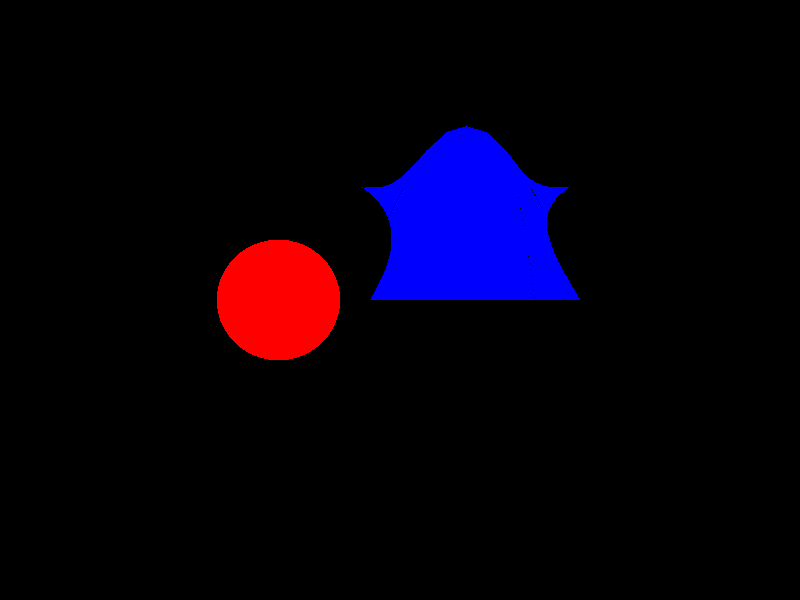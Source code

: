 #include "colors.inc"

sphere {
     <-2-0 0, 0>, 1
     pigment { Red } 
}

  bicubic_patch {
    type 0
    flatness 0.1
    u_steps 4
    v_steps 4
    
    <-0.5, 0, 0>, <1, 0, 0>, <2, 0, 0>, <3, 0, 0>,
    <0, 1, 2>, <1, 5, 2>, <2, 5, 2>, <3, 1, 2>,
    <0, 2, 4>, <1, 6, 4>, <2, 6, 4>, <3, 2, 4>,
    <-1, 3, 6>, <1, 3, 6>, <2, 3, 6>, <4.5, 3, 6>
    
    pigment { Blue }
  }

light_source {
    <10,10, -10>
    color White
}     

camera {
    location <0, 0, -10>
    look_at <0, 0, 0>
}
